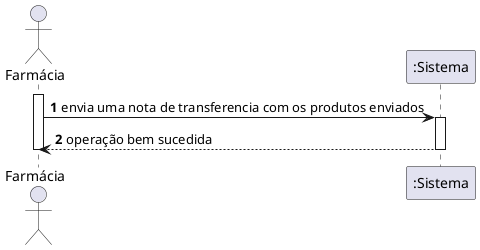 @startuml
autonumber

actor "Farmácia" as FARM

activate FARM
FARM -> ":Sistema": envia uma nota de transferencia com os produtos enviados
activate ":Sistema"
":Sistema" --> FARM: operação bem sucedida
deactivate ":Sistema"
deactivate FARM

@enduml